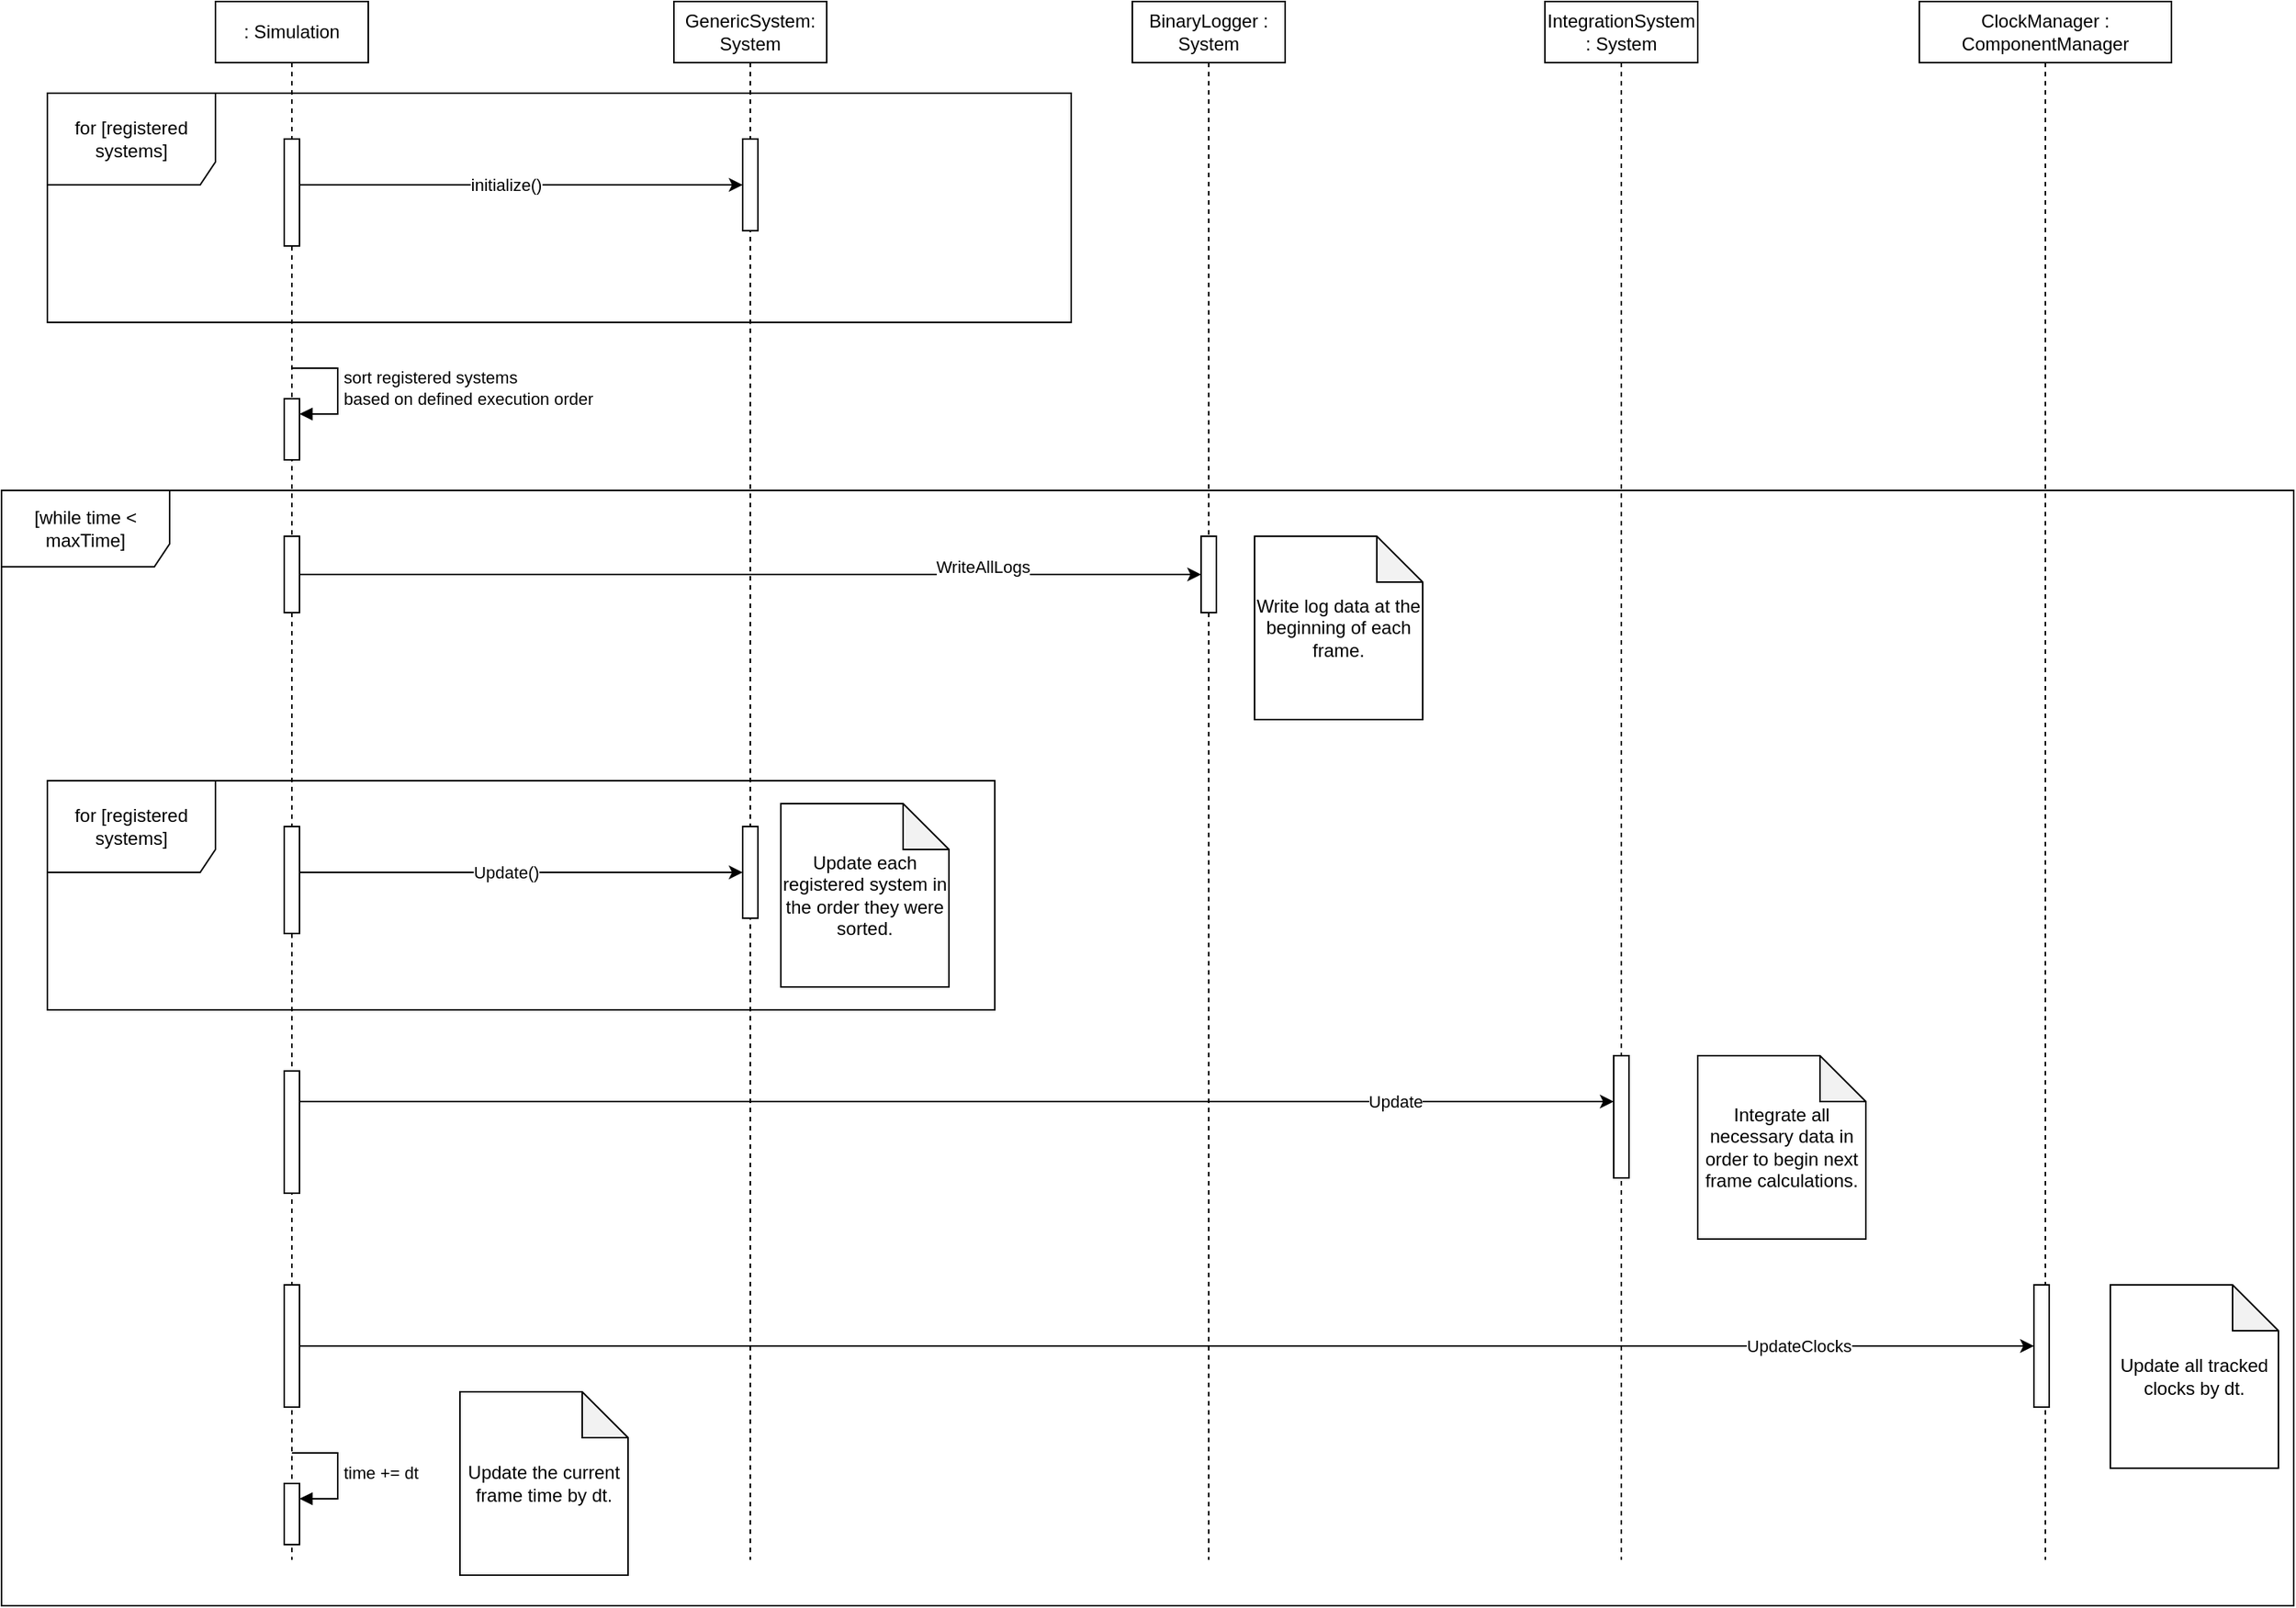 <mxfile version="21.1.7" type="device">
  <diagram name="Page-1" id="kcPzfD20yu9Seg6HqLEf">
    <mxGraphModel dx="1687" dy="967" grid="1" gridSize="10" guides="1" tooltips="1" connect="1" arrows="1" fold="1" page="1" pageScale="1" pageWidth="850" pageHeight="1100" math="0" shadow="0">
      <root>
        <mxCell id="0" />
        <mxCell id="1" parent="0" />
        <mxCell id="mw5Jip7o4zRynzQtI0Sn-1" value="&lt;div&gt;: Simulation&lt;/div&gt;" style="shape=umlLifeline;perimeter=lifelinePerimeter;whiteSpace=wrap;html=1;container=1;dropTarget=0;collapsible=0;recursiveResize=0;outlineConnect=0;portConstraint=eastwest;newEdgeStyle={&quot;edgeStyle&quot;:&quot;elbowEdgeStyle&quot;,&quot;elbow&quot;:&quot;vertical&quot;,&quot;curved&quot;:0,&quot;rounded&quot;:0};" vertex="1" parent="1">
          <mxGeometry x="160" y="40" width="100" height="1020" as="geometry" />
        </mxCell>
        <mxCell id="mw5Jip7o4zRynzQtI0Sn-7" value="" style="html=1;points=[];perimeter=orthogonalPerimeter;outlineConnect=0;targetShapes=umlLifeline;portConstraint=eastwest;newEdgeStyle={&quot;edgeStyle&quot;:&quot;elbowEdgeStyle&quot;,&quot;elbow&quot;:&quot;vertical&quot;,&quot;curved&quot;:0,&quot;rounded&quot;:0};" vertex="1" parent="mw5Jip7o4zRynzQtI0Sn-1">
          <mxGeometry x="45" y="90" width="10" height="70" as="geometry" />
        </mxCell>
        <mxCell id="mw5Jip7o4zRynzQtI0Sn-25" value="" style="html=1;points=[];perimeter=orthogonalPerimeter;outlineConnect=0;targetShapes=umlLifeline;portConstraint=eastwest;newEdgeStyle={&quot;edgeStyle&quot;:&quot;elbowEdgeStyle&quot;,&quot;elbow&quot;:&quot;vertical&quot;,&quot;curved&quot;:0,&quot;rounded&quot;:0};" vertex="1" parent="mw5Jip7o4zRynzQtI0Sn-1">
          <mxGeometry x="45" y="260" width="10" height="40" as="geometry" />
        </mxCell>
        <mxCell id="mw5Jip7o4zRynzQtI0Sn-26" value="&lt;div&gt;sort registered systems &lt;br&gt;&lt;/div&gt;&lt;div&gt;based on defined execution order&lt;/div&gt;" style="html=1;align=left;spacingLeft=2;endArrow=block;rounded=0;edgeStyle=orthogonalEdgeStyle;curved=0;rounded=0;" edge="1" target="mw5Jip7o4zRynzQtI0Sn-25" parent="mw5Jip7o4zRynzQtI0Sn-1">
          <mxGeometry relative="1" as="geometry">
            <mxPoint x="50" y="240" as="sourcePoint" />
            <Array as="points">
              <mxPoint x="80" y="270" />
            </Array>
          </mxGeometry>
        </mxCell>
        <mxCell id="mw5Jip7o4zRynzQtI0Sn-53" value="" style="html=1;points=[];perimeter=orthogonalPerimeter;outlineConnect=0;targetShapes=umlLifeline;portConstraint=eastwest;newEdgeStyle={&quot;edgeStyle&quot;:&quot;elbowEdgeStyle&quot;,&quot;elbow&quot;:&quot;vertical&quot;,&quot;curved&quot;:0,&quot;rounded&quot;:0};" vertex="1" parent="mw5Jip7o4zRynzQtI0Sn-1">
          <mxGeometry x="45" y="970" width="10" height="40" as="geometry" />
        </mxCell>
        <mxCell id="mw5Jip7o4zRynzQtI0Sn-54" value="time += dt" style="html=1;align=left;spacingLeft=2;endArrow=block;rounded=0;edgeStyle=orthogonalEdgeStyle;curved=0;rounded=0;" edge="1" target="mw5Jip7o4zRynzQtI0Sn-53" parent="mw5Jip7o4zRynzQtI0Sn-1">
          <mxGeometry relative="1" as="geometry">
            <mxPoint x="50" y="950" as="sourcePoint" />
            <Array as="points">
              <mxPoint x="80" y="980" />
            </Array>
          </mxGeometry>
        </mxCell>
        <mxCell id="mw5Jip7o4zRynzQtI0Sn-2" value="GenericSystem: System" style="shape=umlLifeline;perimeter=lifelinePerimeter;whiteSpace=wrap;html=1;container=1;dropTarget=0;collapsible=0;recursiveResize=0;outlineConnect=0;portConstraint=eastwest;newEdgeStyle={&quot;edgeStyle&quot;:&quot;elbowEdgeStyle&quot;,&quot;elbow&quot;:&quot;vertical&quot;,&quot;curved&quot;:0,&quot;rounded&quot;:0};" vertex="1" parent="1">
          <mxGeometry x="460" y="40" width="100" height="1020" as="geometry" />
        </mxCell>
        <mxCell id="mw5Jip7o4zRynzQtI0Sn-3" value="for [registered systems]" style="shape=umlFrame;whiteSpace=wrap;html=1;pointerEvents=0;width=110;height=60;" vertex="1" parent="1">
          <mxGeometry x="50" y="100" width="670" height="150" as="geometry" />
        </mxCell>
        <mxCell id="mw5Jip7o4zRynzQtI0Sn-8" value="" style="html=1;points=[];perimeter=orthogonalPerimeter;outlineConnect=0;targetShapes=umlLifeline;portConstraint=eastwest;newEdgeStyle={&quot;edgeStyle&quot;:&quot;elbowEdgeStyle&quot;,&quot;elbow&quot;:&quot;vertical&quot;,&quot;curved&quot;:0,&quot;rounded&quot;:0};" vertex="1" parent="1">
          <mxGeometry x="505" y="130" width="10" height="60" as="geometry" />
        </mxCell>
        <mxCell id="mw5Jip7o4zRynzQtI0Sn-9" style="edgeStyle=elbowEdgeStyle;rounded=0;orthogonalLoop=1;jettySize=auto;html=1;elbow=vertical;curved=0;" edge="1" parent="1" source="mw5Jip7o4zRynzQtI0Sn-7" target="mw5Jip7o4zRynzQtI0Sn-8">
          <mxGeometry relative="1" as="geometry">
            <Array as="points">
              <mxPoint x="350" y="160" />
            </Array>
          </mxGeometry>
        </mxCell>
        <mxCell id="mw5Jip7o4zRynzQtI0Sn-10" value="&lt;div&gt;initialize()&lt;/div&gt;" style="edgeLabel;html=1;align=center;verticalAlign=middle;resizable=0;points=[];" vertex="1" connectable="0" parent="mw5Jip7o4zRynzQtI0Sn-9">
          <mxGeometry x="-0.221" relative="1" as="geometry">
            <mxPoint x="22" as="offset" />
          </mxGeometry>
        </mxCell>
        <mxCell id="mw5Jip7o4zRynzQtI0Sn-27" value="[while time &amp;lt; maxTime]" style="shape=umlFrame;whiteSpace=wrap;html=1;pointerEvents=0;width=110;height=50;" vertex="1" parent="1">
          <mxGeometry x="20" y="360" width="1500" height="730" as="geometry" />
        </mxCell>
        <mxCell id="mw5Jip7o4zRynzQtI0Sn-28" value="BinaryLogger : System" style="shape=umlLifeline;perimeter=lifelinePerimeter;whiteSpace=wrap;html=1;container=1;dropTarget=0;collapsible=0;recursiveResize=0;outlineConnect=0;portConstraint=eastwest;newEdgeStyle={&quot;edgeStyle&quot;:&quot;elbowEdgeStyle&quot;,&quot;elbow&quot;:&quot;vertical&quot;,&quot;curved&quot;:0,&quot;rounded&quot;:0};" vertex="1" parent="1">
          <mxGeometry x="760" y="40" width="100" height="1020" as="geometry" />
        </mxCell>
        <mxCell id="mw5Jip7o4zRynzQtI0Sn-31" value="" style="html=1;points=[];perimeter=orthogonalPerimeter;outlineConnect=0;targetShapes=umlLifeline;portConstraint=eastwest;newEdgeStyle={&quot;edgeStyle&quot;:&quot;elbowEdgeStyle&quot;,&quot;elbow&quot;:&quot;vertical&quot;,&quot;curved&quot;:0,&quot;rounded&quot;:0};" vertex="1" parent="mw5Jip7o4zRynzQtI0Sn-28">
          <mxGeometry x="45" y="350" width="10" height="50" as="geometry" />
        </mxCell>
        <mxCell id="mw5Jip7o4zRynzQtI0Sn-32" style="edgeStyle=elbowEdgeStyle;rounded=0;orthogonalLoop=1;jettySize=auto;html=1;elbow=vertical;curved=0;" edge="1" parent="1" source="mw5Jip7o4zRynzQtI0Sn-29" target="mw5Jip7o4zRynzQtI0Sn-31">
          <mxGeometry relative="1" as="geometry" />
        </mxCell>
        <mxCell id="mw5Jip7o4zRynzQtI0Sn-33" value="WriteAllLogs" style="edgeLabel;html=1;align=center;verticalAlign=middle;resizable=0;points=[];" vertex="1" connectable="0" parent="mw5Jip7o4zRynzQtI0Sn-32">
          <mxGeometry x="0.515" y="-5" relative="1" as="geometry">
            <mxPoint y="-10" as="offset" />
          </mxGeometry>
        </mxCell>
        <mxCell id="mw5Jip7o4zRynzQtI0Sn-29" value="" style="html=1;points=[];perimeter=orthogonalPerimeter;outlineConnect=0;targetShapes=umlLifeline;portConstraint=eastwest;newEdgeStyle={&quot;edgeStyle&quot;:&quot;elbowEdgeStyle&quot;,&quot;elbow&quot;:&quot;vertical&quot;,&quot;curved&quot;:0,&quot;rounded&quot;:0};" vertex="1" parent="1">
          <mxGeometry x="205" y="390" width="10" height="50" as="geometry" />
        </mxCell>
        <mxCell id="mw5Jip7o4zRynzQtI0Sn-34" value="&lt;div&gt;Write log data at the beginning of each frame.&lt;/div&gt;" style="shape=note;whiteSpace=wrap;html=1;backgroundOutline=1;darkOpacity=0.05;" vertex="1" parent="1">
          <mxGeometry x="840" y="390" width="110" height="120" as="geometry" />
        </mxCell>
        <mxCell id="mw5Jip7o4zRynzQtI0Sn-35" value="" style="html=1;points=[];perimeter=orthogonalPerimeter;outlineConnect=0;targetShapes=umlLifeline;portConstraint=eastwest;newEdgeStyle={&quot;edgeStyle&quot;:&quot;elbowEdgeStyle&quot;,&quot;elbow&quot;:&quot;vertical&quot;,&quot;curved&quot;:0,&quot;rounded&quot;:0};" vertex="1" parent="1">
          <mxGeometry x="205" y="580" width="10" height="70" as="geometry" />
        </mxCell>
        <mxCell id="mw5Jip7o4zRynzQtI0Sn-36" value="for [registered systems]" style="shape=umlFrame;whiteSpace=wrap;html=1;pointerEvents=0;width=110;height=60;" vertex="1" parent="1">
          <mxGeometry x="50" y="550" width="620" height="150" as="geometry" />
        </mxCell>
        <mxCell id="mw5Jip7o4zRynzQtI0Sn-37" value="" style="html=1;points=[];perimeter=orthogonalPerimeter;outlineConnect=0;targetShapes=umlLifeline;portConstraint=eastwest;newEdgeStyle={&quot;edgeStyle&quot;:&quot;elbowEdgeStyle&quot;,&quot;elbow&quot;:&quot;vertical&quot;,&quot;curved&quot;:0,&quot;rounded&quot;:0};" vertex="1" parent="1">
          <mxGeometry x="505" y="580" width="10" height="60" as="geometry" />
        </mxCell>
        <mxCell id="mw5Jip7o4zRynzQtI0Sn-38" style="edgeStyle=elbowEdgeStyle;rounded=0;orthogonalLoop=1;jettySize=auto;html=1;elbow=vertical;curved=0;" edge="1" parent="1" source="mw5Jip7o4zRynzQtI0Sn-35" target="mw5Jip7o4zRynzQtI0Sn-37">
          <mxGeometry relative="1" as="geometry">
            <Array as="points">
              <mxPoint x="350" y="610" />
            </Array>
          </mxGeometry>
        </mxCell>
        <mxCell id="mw5Jip7o4zRynzQtI0Sn-39" value="&lt;div&gt;Update()&lt;/div&gt;" style="edgeLabel;html=1;align=center;verticalAlign=middle;resizable=0;points=[];" vertex="1" connectable="0" parent="mw5Jip7o4zRynzQtI0Sn-38">
          <mxGeometry x="-0.221" relative="1" as="geometry">
            <mxPoint x="22" as="offset" />
          </mxGeometry>
        </mxCell>
        <mxCell id="mw5Jip7o4zRynzQtI0Sn-40" value="Update each registered system in the order they were sorted." style="shape=note;whiteSpace=wrap;html=1;backgroundOutline=1;darkOpacity=0.05;" vertex="1" parent="1">
          <mxGeometry x="530" y="565" width="110" height="120" as="geometry" />
        </mxCell>
        <mxCell id="mw5Jip7o4zRynzQtI0Sn-41" value="IntegrationSystem : System" style="shape=umlLifeline;perimeter=lifelinePerimeter;whiteSpace=wrap;html=1;container=1;dropTarget=0;collapsible=0;recursiveResize=0;outlineConnect=0;portConstraint=eastwest;newEdgeStyle={&quot;edgeStyle&quot;:&quot;elbowEdgeStyle&quot;,&quot;elbow&quot;:&quot;vertical&quot;,&quot;curved&quot;:0,&quot;rounded&quot;:0};" vertex="1" parent="1">
          <mxGeometry x="1030" y="40" width="100" height="1020" as="geometry" />
        </mxCell>
        <mxCell id="mw5Jip7o4zRynzQtI0Sn-43" value="" style="html=1;points=[];perimeter=orthogonalPerimeter;outlineConnect=0;targetShapes=umlLifeline;portConstraint=eastwest;newEdgeStyle={&quot;edgeStyle&quot;:&quot;elbowEdgeStyle&quot;,&quot;elbow&quot;:&quot;vertical&quot;,&quot;curved&quot;:0,&quot;rounded&quot;:0};" vertex="1" parent="mw5Jip7o4zRynzQtI0Sn-41">
          <mxGeometry x="45" y="690" width="10" height="80" as="geometry" />
        </mxCell>
        <mxCell id="mw5Jip7o4zRynzQtI0Sn-44" style="edgeStyle=elbowEdgeStyle;rounded=0;orthogonalLoop=1;jettySize=auto;html=1;elbow=vertical;curved=0;" edge="1" parent="1" source="mw5Jip7o4zRynzQtI0Sn-42" target="mw5Jip7o4zRynzQtI0Sn-43">
          <mxGeometry relative="1" as="geometry">
            <Array as="points">
              <mxPoint x="1010" y="760" />
            </Array>
          </mxGeometry>
        </mxCell>
        <mxCell id="mw5Jip7o4zRynzQtI0Sn-45" value="Update" style="edgeLabel;html=1;align=center;verticalAlign=middle;resizable=0;points=[];" vertex="1" connectable="0" parent="mw5Jip7o4zRynzQtI0Sn-44">
          <mxGeometry x="0.667" relative="1" as="geometry">
            <mxPoint as="offset" />
          </mxGeometry>
        </mxCell>
        <mxCell id="mw5Jip7o4zRynzQtI0Sn-42" value="" style="html=1;points=[];perimeter=orthogonalPerimeter;outlineConnect=0;targetShapes=umlLifeline;portConstraint=eastwest;newEdgeStyle={&quot;edgeStyle&quot;:&quot;elbowEdgeStyle&quot;,&quot;elbow&quot;:&quot;vertical&quot;,&quot;curved&quot;:0,&quot;rounded&quot;:0};" vertex="1" parent="1">
          <mxGeometry x="205" y="740" width="10" height="80" as="geometry" />
        </mxCell>
        <mxCell id="mw5Jip7o4zRynzQtI0Sn-46" value="Integrate all necessary data in order to begin next frame calculations." style="shape=note;whiteSpace=wrap;html=1;backgroundOutline=1;darkOpacity=0.05;" vertex="1" parent="1">
          <mxGeometry x="1130" y="730" width="110" height="120" as="geometry" />
        </mxCell>
        <mxCell id="mw5Jip7o4zRynzQtI0Sn-47" value="ClockManager : ComponentManager" style="shape=umlLifeline;perimeter=lifelinePerimeter;whiteSpace=wrap;html=1;container=1;dropTarget=0;collapsible=0;recursiveResize=0;outlineConnect=0;portConstraint=eastwest;newEdgeStyle={&quot;edgeStyle&quot;:&quot;elbowEdgeStyle&quot;,&quot;elbow&quot;:&quot;vertical&quot;,&quot;curved&quot;:0,&quot;rounded&quot;:0};" vertex="1" parent="1">
          <mxGeometry x="1275" y="40" width="165" height="1020" as="geometry" />
        </mxCell>
        <mxCell id="mw5Jip7o4zRynzQtI0Sn-49" value="" style="html=1;points=[];perimeter=orthogonalPerimeter;outlineConnect=0;targetShapes=umlLifeline;portConstraint=eastwest;newEdgeStyle={&quot;edgeStyle&quot;:&quot;elbowEdgeStyle&quot;,&quot;elbow&quot;:&quot;vertical&quot;,&quot;curved&quot;:0,&quot;rounded&quot;:0};" vertex="1" parent="mw5Jip7o4zRynzQtI0Sn-47">
          <mxGeometry x="75" y="840" width="10" height="80" as="geometry" />
        </mxCell>
        <mxCell id="mw5Jip7o4zRynzQtI0Sn-50" style="edgeStyle=elbowEdgeStyle;rounded=0;orthogonalLoop=1;jettySize=auto;html=1;elbow=vertical;curved=0;" edge="1" parent="1" source="mw5Jip7o4zRynzQtI0Sn-48" target="mw5Jip7o4zRynzQtI0Sn-49">
          <mxGeometry relative="1" as="geometry" />
        </mxCell>
        <mxCell id="mw5Jip7o4zRynzQtI0Sn-51" value="UpdateClocks" style="edgeLabel;html=1;align=center;verticalAlign=middle;resizable=0;points=[];" vertex="1" connectable="0" parent="mw5Jip7o4zRynzQtI0Sn-50">
          <mxGeometry x="0.728" relative="1" as="geometry">
            <mxPoint as="offset" />
          </mxGeometry>
        </mxCell>
        <mxCell id="mw5Jip7o4zRynzQtI0Sn-48" value="" style="html=1;points=[];perimeter=orthogonalPerimeter;outlineConnect=0;targetShapes=umlLifeline;portConstraint=eastwest;newEdgeStyle={&quot;edgeStyle&quot;:&quot;elbowEdgeStyle&quot;,&quot;elbow&quot;:&quot;vertical&quot;,&quot;curved&quot;:0,&quot;rounded&quot;:0};" vertex="1" parent="1">
          <mxGeometry x="205" y="880" width="10" height="80" as="geometry" />
        </mxCell>
        <mxCell id="mw5Jip7o4zRynzQtI0Sn-52" value="Update all tracked clocks by dt." style="shape=note;whiteSpace=wrap;html=1;backgroundOutline=1;darkOpacity=0.05;" vertex="1" parent="1">
          <mxGeometry x="1400" y="880" width="110" height="120" as="geometry" />
        </mxCell>
        <mxCell id="mw5Jip7o4zRynzQtI0Sn-55" value="Update the current frame time by dt." style="shape=note;whiteSpace=wrap;html=1;backgroundOutline=1;darkOpacity=0.05;" vertex="1" parent="1">
          <mxGeometry x="320" y="950" width="110" height="120" as="geometry" />
        </mxCell>
      </root>
    </mxGraphModel>
  </diagram>
</mxfile>
